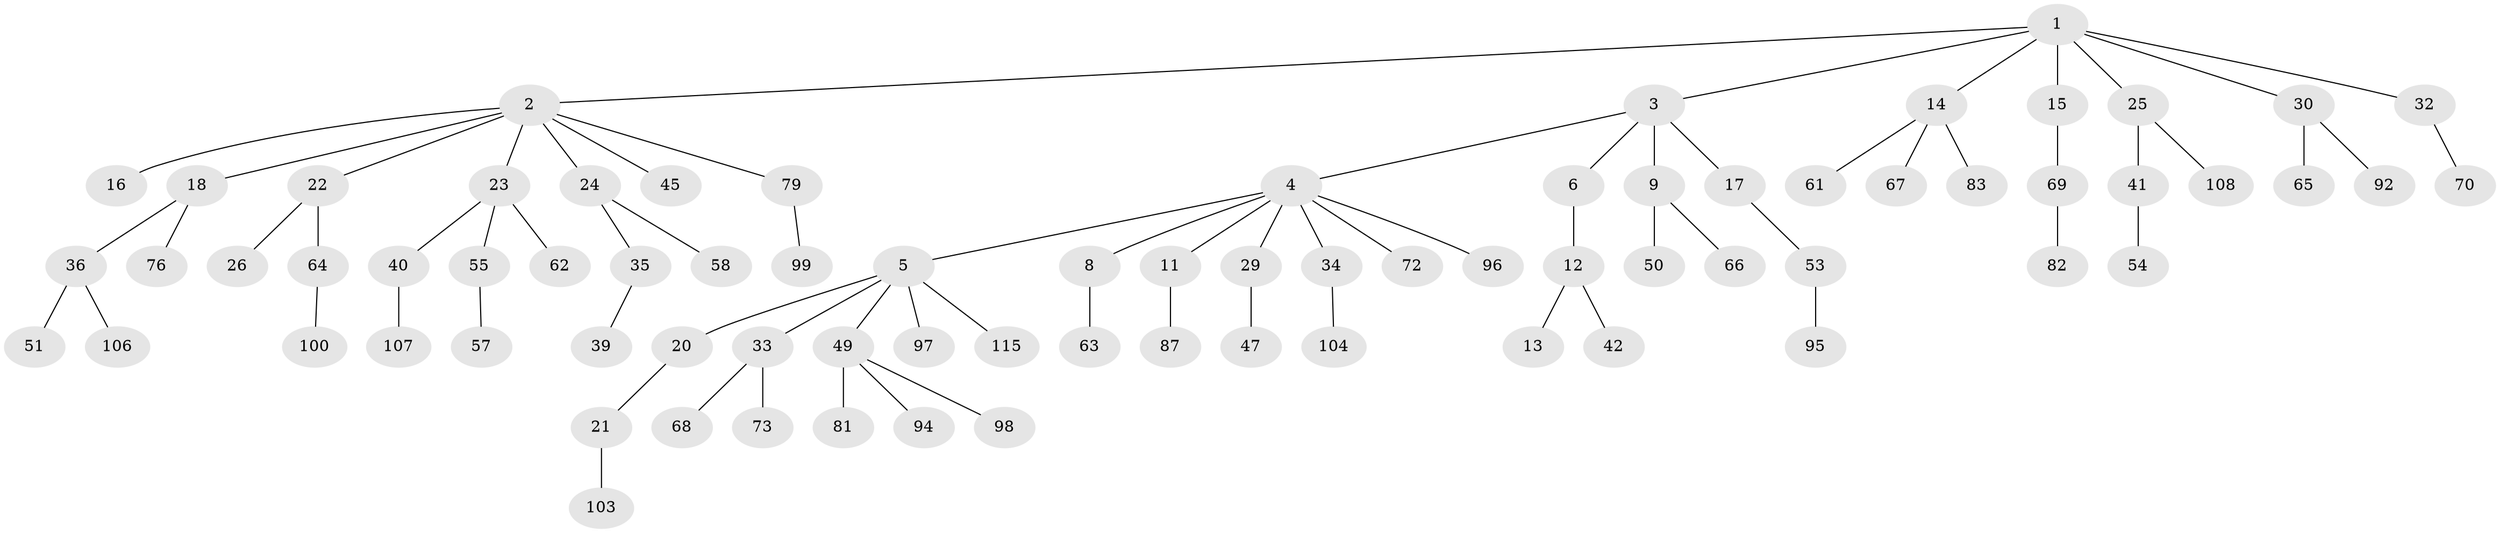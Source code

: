 // original degree distribution, {5: 0.034782608695652174, 8: 0.008695652173913044, 6: 0.008695652173913044, 3: 0.13043478260869565, 4: 0.06086956521739131, 2: 0.2956521739130435, 1: 0.4608695652173913}
// Generated by graph-tools (version 1.1) at 2025/42/03/06/25 10:42:05]
// undirected, 76 vertices, 75 edges
graph export_dot {
graph [start="1"]
  node [color=gray90,style=filled];
  1 [super="+7"];
  2 [super="+10"];
  3;
  4 [super="+27"];
  5 [super="+19"];
  6 [super="+88"];
  8;
  9 [super="+48"];
  11;
  12 [super="+85"];
  13;
  14 [super="+44"];
  15 [super="+59"];
  16;
  17 [super="+86"];
  18 [super="+37"];
  20;
  21 [super="+52"];
  22 [super="+101"];
  23 [super="+38"];
  24 [super="+28"];
  25;
  26 [super="+71"];
  29 [super="+43"];
  30 [super="+31"];
  32 [super="+93"];
  33 [super="+46"];
  34 [super="+91"];
  35 [super="+89"];
  36 [super="+75"];
  39 [super="+60"];
  40 [super="+102"];
  41 [super="+109"];
  42;
  45;
  47 [super="+56"];
  49 [super="+78"];
  50;
  51;
  53 [super="+74"];
  54 [super="+77"];
  55;
  57;
  58 [super="+80"];
  61 [super="+84"];
  62;
  63 [super="+110"];
  64;
  65;
  66 [super="+113"];
  67;
  68;
  69;
  70;
  72 [super="+90"];
  73;
  76;
  79 [super="+111"];
  81;
  82 [super="+114"];
  83;
  87 [super="+112"];
  92;
  94;
  95;
  96;
  97;
  98;
  99;
  100;
  103;
  104 [super="+105"];
  106;
  107;
  108;
  115;
  1 -- 2;
  1 -- 3;
  1 -- 15;
  1 -- 32;
  1 -- 30;
  1 -- 25;
  1 -- 14;
  2 -- 22;
  2 -- 23;
  2 -- 24;
  2 -- 16;
  2 -- 18;
  2 -- 45;
  2 -- 79;
  3 -- 4;
  3 -- 6;
  3 -- 9;
  3 -- 17;
  4 -- 5;
  4 -- 8;
  4 -- 11;
  4 -- 34;
  4 -- 72;
  4 -- 96;
  4 -- 29;
  5 -- 33;
  5 -- 49;
  5 -- 97;
  5 -- 115;
  5 -- 20;
  6 -- 12;
  8 -- 63;
  9 -- 50;
  9 -- 66;
  11 -- 87;
  12 -- 13;
  12 -- 42;
  14 -- 61;
  14 -- 67;
  14 -- 83;
  15 -- 69;
  17 -- 53;
  18 -- 36;
  18 -- 76;
  20 -- 21;
  21 -- 103;
  22 -- 26;
  22 -- 64;
  23 -- 40;
  23 -- 55;
  23 -- 62;
  24 -- 58;
  24 -- 35;
  25 -- 41;
  25 -- 108;
  29 -- 47;
  30 -- 65;
  30 -- 92;
  32 -- 70;
  33 -- 73;
  33 -- 68;
  34 -- 104;
  35 -- 39;
  36 -- 51;
  36 -- 106;
  40 -- 107;
  41 -- 54;
  49 -- 81;
  49 -- 94;
  49 -- 98;
  53 -- 95;
  55 -- 57;
  64 -- 100;
  69 -- 82;
  79 -- 99;
}
